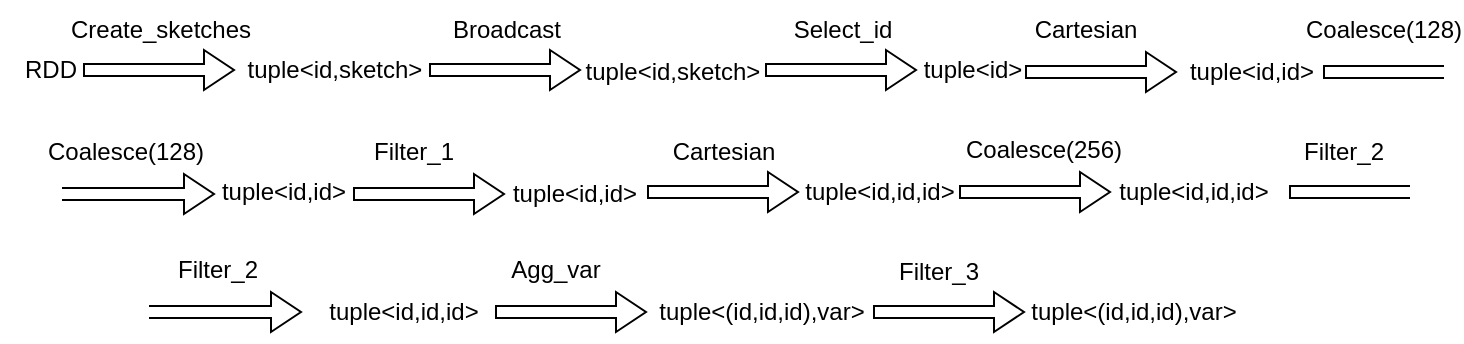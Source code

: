 <mxfile version="21.1.1" type="device">
  <diagram name="Page-1" id="I0y7xhpix4XiFEfHafqr">
    <mxGraphModel dx="2195" dy="669" grid="1" gridSize="10" guides="1" tooltips="1" connect="1" arrows="1" fold="1" page="1" pageScale="1" pageWidth="1169" pageHeight="827" math="0" shadow="0">
      <root>
        <mxCell id="0" />
        <mxCell id="1" parent="0" />
        <mxCell id="29aMk_raYZUdLWVY0Ce4-2" value="" style="shape=singleArrow;whiteSpace=wrap;html=1;" parent="1" vertex="1">
          <mxGeometry x="112" y="106" width="75" height="20" as="geometry" />
        </mxCell>
        <mxCell id="29aMk_raYZUdLWVY0Ce4-3" value="Cartesian" style="text;html=1;strokeColor=none;fillColor=none;align=center;verticalAlign=middle;whiteSpace=wrap;rounded=0;" parent="1" vertex="1">
          <mxGeometry x="112" y="80" width="60" height="30" as="geometry" />
        </mxCell>
        <mxCell id="29aMk_raYZUdLWVY0Ce4-4" value="tuple&amp;lt;id,id&amp;gt;" style="text;html=1;strokeColor=none;fillColor=none;align=center;verticalAlign=middle;whiteSpace=wrap;rounded=0;" parent="1" vertex="1">
          <mxGeometry x="190" y="101" width="70" height="30" as="geometry" />
        </mxCell>
        <mxCell id="29aMk_raYZUdLWVY0Ce4-6" value="Filter_1" style="text;html=1;strokeColor=none;fillColor=none;align=center;verticalAlign=middle;whiteSpace=wrap;rounded=0;" parent="1" vertex="1">
          <mxGeometry x="-224" y="141" width="60" height="30" as="geometry" />
        </mxCell>
        <mxCell id="29aMk_raYZUdLWVY0Ce4-7" value="tuple&amp;lt;id,id&amp;gt;" style="text;html=1;strokeColor=none;fillColor=none;align=center;verticalAlign=middle;whiteSpace=wrap;rounded=0;" parent="1" vertex="1">
          <mxGeometry x="-294" y="161" width="70" height="30" as="geometry" />
        </mxCell>
        <mxCell id="29aMk_raYZUdLWVY0Ce4-10" value="" style="shape=singleArrow;whiteSpace=wrap;html=1;" parent="1" vertex="1">
          <mxGeometry x="-224" y="167" width="75" height="20" as="geometry" />
        </mxCell>
        <mxCell id="29aMk_raYZUdLWVY0Ce4-11" value="Coalesce(128)" style="text;html=1;strokeColor=none;fillColor=none;align=center;verticalAlign=middle;whiteSpace=wrap;rounded=0;" parent="1" vertex="1">
          <mxGeometry x="261" y="80" width="60" height="30" as="geometry" />
        </mxCell>
        <mxCell id="29aMk_raYZUdLWVY0Ce4-14" value="tuple&amp;lt;id,id&amp;gt;" style="text;html=1;align=center;verticalAlign=middle;resizable=0;points=[];autosize=1;strokeColor=none;fillColor=none;" parent="1" vertex="1">
          <mxGeometry x="-159" y="162" width="90" height="30" as="geometry" />
        </mxCell>
        <mxCell id="29aMk_raYZUdLWVY0Ce4-16" value="Cartesian" style="text;html=1;strokeColor=none;fillColor=none;align=center;verticalAlign=middle;whiteSpace=wrap;rounded=0;" parent="1" vertex="1">
          <mxGeometry x="-69.5" y="141" width="60" height="30" as="geometry" />
        </mxCell>
        <mxCell id="29aMk_raYZUdLWVY0Ce4-18" value="tuple&amp;lt;id,id,id&amp;gt;" style="text;html=1;strokeColor=none;fillColor=none;align=center;verticalAlign=middle;whiteSpace=wrap;rounded=0;" parent="1" vertex="1">
          <mxGeometry x="4" y="161" width="70" height="30" as="geometry" />
        </mxCell>
        <mxCell id="29aMk_raYZUdLWVY0Ce4-20" value="Coalesce(256)" style="text;html=1;strokeColor=none;fillColor=none;align=center;verticalAlign=middle;whiteSpace=wrap;rounded=0;" parent="1" vertex="1">
          <mxGeometry x="90.5" y="140" width="60" height="30" as="geometry" />
        </mxCell>
        <mxCell id="29aMk_raYZUdLWVY0Ce4-21" value="tuple&amp;lt;id,id,id&amp;gt;" style="text;html=1;strokeColor=none;fillColor=none;align=center;verticalAlign=middle;whiteSpace=wrap;rounded=0;" parent="1" vertex="1">
          <mxGeometry x="161" y="161" width="70" height="30" as="geometry" />
        </mxCell>
        <mxCell id="29aMk_raYZUdLWVY0Ce4-23" value="" style="shape=singleArrow;whiteSpace=wrap;html=1;" parent="1" vertex="1">
          <mxGeometry x="-153" y="226" width="75" height="20" as="geometry" />
        </mxCell>
        <mxCell id="29aMk_raYZUdLWVY0Ce4-24" value="Agg_var" style="text;html=1;strokeColor=none;fillColor=none;align=center;verticalAlign=middle;whiteSpace=wrap;rounded=0;" parent="1" vertex="1">
          <mxGeometry x="-153" y="200" width="60" height="30" as="geometry" />
        </mxCell>
        <mxCell id="29aMk_raYZUdLWVY0Ce4-29" value="tuple&amp;lt;(id,id,id),var&amp;gt;" style="text;html=1;strokeColor=none;fillColor=none;align=center;verticalAlign=middle;whiteSpace=wrap;rounded=0;" parent="1" vertex="1">
          <mxGeometry x="-50" y="221" width="60" height="30" as="geometry" />
        </mxCell>
        <mxCell id="29aMk_raYZUdLWVY0Ce4-34" value="" style="shape=singleArrow;whiteSpace=wrap;html=1;allowArrows=1;" parent="1" vertex="1">
          <mxGeometry x="-325.5" y="226" width="75" height="20" as="geometry" />
        </mxCell>
        <mxCell id="29aMk_raYZUdLWVY0Ce4-38" value="" style="verticalLabelPosition=bottom;verticalAlign=top;html=1;shape=mxgraph.basic.rect;fillColor2=none;strokeWidth=1;size=20;indent=100;labelBorderColor=none;strokeColor=default;left=0;right=0;rotation=-180;" parent="1" vertex="1">
          <mxGeometry x="-326.5" y="233" width="60" height="6" as="geometry" />
        </mxCell>
        <mxCell id="k0cft0AC0BxCBgOVcBzi-5" value="" style="shape=singleArrow;whiteSpace=wrap;html=1;" parent="1" vertex="1">
          <mxGeometry x="36" y="226" width="75" height="20" as="geometry" />
        </mxCell>
        <mxCell id="k0cft0AC0BxCBgOVcBzi-6" value="Filter_3" style="text;html=1;align=center;verticalAlign=middle;resizable=0;points=[];autosize=1;strokeColor=none;fillColor=none;" parent="1" vertex="1">
          <mxGeometry x="38" y="201" width="60" height="30" as="geometry" />
        </mxCell>
        <mxCell id="k0cft0AC0BxCBgOVcBzi-9" value="" style="verticalLabelPosition=bottom;verticalAlign=top;html=1;shape=mxgraph.basic.rect;fillColor2=none;strokeWidth=1;size=20;indent=100;labelBorderColor=none;strokeColor=default;left=1;right=0;" parent="1" vertex="1">
          <mxGeometry x="261" y="113" width="60" height="6" as="geometry" />
        </mxCell>
        <mxCell id="d2s9STIImIGLifkmV2s1-9" value="tuple&amp;lt;id,id,id&amp;gt;" style="text;html=1;strokeColor=none;fillColor=none;align=center;verticalAlign=middle;whiteSpace=wrap;rounded=0;" parent="1" vertex="1">
          <mxGeometry x="-234.5" y="221" width="70" height="30" as="geometry" />
        </mxCell>
        <mxCell id="d2s9STIImIGLifkmV2s1-11" value="Filter_2" style="text;html=1;strokeColor=none;fillColor=none;align=center;verticalAlign=middle;whiteSpace=wrap;rounded=0;" parent="1" vertex="1">
          <mxGeometry x="-322.5" y="200" width="60" height="30" as="geometry" />
        </mxCell>
        <mxCell id="d2s9STIImIGLifkmV2s1-12" value="tuple&amp;lt;(id,id,id),var&amp;gt;" style="text;html=1;strokeColor=none;fillColor=none;align=center;verticalAlign=middle;whiteSpace=wrap;rounded=0;" parent="1" vertex="1">
          <mxGeometry x="135.5" y="221" width="60" height="30" as="geometry" />
        </mxCell>
        <mxCell id="L9zFPWd9sF9lke97eYOb-2" value="" style="shape=singleArrow;whiteSpace=wrap;html=1;" parent="1" vertex="1">
          <mxGeometry x="-18" y="105" width="75" height="20" as="geometry" />
        </mxCell>
        <mxCell id="L9zFPWd9sF9lke97eYOb-3" value="tuple&amp;lt;id&amp;gt;" style="text;html=1;align=center;verticalAlign=middle;resizable=0;points=[];autosize=1;strokeColor=none;fillColor=none;" parent="1" vertex="1">
          <mxGeometry x="50" y="100" width="70" height="30" as="geometry" />
        </mxCell>
        <mxCell id="L9zFPWd9sF9lke97eYOb-4" value="Select_id" style="text;html=1;align=center;verticalAlign=middle;resizable=0;points=[];autosize=1;strokeColor=none;fillColor=none;" parent="1" vertex="1">
          <mxGeometry x="-15.5" y="80" width="70" height="30" as="geometry" />
        </mxCell>
        <mxCell id="L9zFPWd9sF9lke97eYOb-5" value="" style="shape=singleArrow;whiteSpace=wrap;html=1;" parent="1" vertex="1">
          <mxGeometry x="-359" y="105" width="75" height="20" as="geometry" />
        </mxCell>
        <mxCell id="L9zFPWd9sF9lke97eYOb-6" value="RDD" style="text;html=1;align=center;verticalAlign=middle;resizable=0;points=[];autosize=1;strokeColor=none;fillColor=none;" parent="1" vertex="1">
          <mxGeometry x="-401" y="100" width="50" height="30" as="geometry" />
        </mxCell>
        <mxCell id="L9zFPWd9sF9lke97eYOb-7" value="Broadcast" style="text;html=1;align=center;verticalAlign=middle;resizable=0;points=[];autosize=1;strokeColor=none;fillColor=none;" parent="1" vertex="1">
          <mxGeometry x="-188.5" y="80" width="80" height="30" as="geometry" />
        </mxCell>
        <mxCell id="L9zFPWd9sF9lke97eYOb-8" value="" style="shape=singleArrow;whiteSpace=wrap;html=1;" parent="1" vertex="1">
          <mxGeometry x="-186" y="105" width="75" height="20" as="geometry" />
        </mxCell>
        <mxCell id="L9zFPWd9sF9lke97eYOb-9" value="tuple&amp;lt;id,sketch&amp;gt;" style="text;html=1;align=center;verticalAlign=middle;resizable=0;points=[];autosize=1;strokeColor=none;fillColor=none;" parent="1" vertex="1">
          <mxGeometry x="-289" y="100" width="110" height="30" as="geometry" />
        </mxCell>
        <mxCell id="L9zFPWd9sF9lke97eYOb-10" value="Create_sketches" style="text;html=1;align=center;verticalAlign=middle;resizable=0;points=[];autosize=1;strokeColor=none;fillColor=none;" parent="1" vertex="1">
          <mxGeometry x="-376.5" y="80" width="110" height="30" as="geometry" />
        </mxCell>
        <mxCell id="L9zFPWd9sF9lke97eYOb-11" value="tuple&amp;lt;id,sketch&amp;gt;" style="text;html=1;align=center;verticalAlign=middle;resizable=0;points=[];autosize=1;strokeColor=none;fillColor=none;" parent="1" vertex="1">
          <mxGeometry x="-120.5" y="101" width="110" height="30" as="geometry" />
        </mxCell>
        <mxCell id="L9zFPWd9sF9lke97eYOb-13" value="" style="shape=singleArrow;whiteSpace=wrap;html=1;" parent="1" vertex="1">
          <mxGeometry x="79" y="166" width="75" height="20" as="geometry" />
        </mxCell>
        <mxCell id="8mrWJp4Vo0APhboQ2OzM-1" value="" style="shape=singleArrow;whiteSpace=wrap;html=1;allowArrows=1;" vertex="1" parent="1">
          <mxGeometry x="-369" y="167" width="75" height="20" as="geometry" />
        </mxCell>
        <mxCell id="8mrWJp4Vo0APhboQ2OzM-2" value="" style="verticalLabelPosition=bottom;verticalAlign=top;html=1;shape=mxgraph.basic.rect;fillColor2=none;strokeWidth=1;size=20;indent=100;labelBorderColor=none;strokeColor=default;left=0;right=0;rotation=-180;" vertex="1" parent="1">
          <mxGeometry x="-370" y="174" width="60" height="6" as="geometry" />
        </mxCell>
        <mxCell id="8mrWJp4Vo0APhboQ2OzM-3" value="Coalesce(128)" style="text;html=1;strokeColor=none;fillColor=none;align=center;verticalAlign=middle;whiteSpace=wrap;rounded=0;" vertex="1" parent="1">
          <mxGeometry x="-368" y="141" width="60" height="30" as="geometry" />
        </mxCell>
        <mxCell id="8mrWJp4Vo0APhboQ2OzM-5" value="" style="shape=singleArrow;whiteSpace=wrap;html=1;" vertex="1" parent="1">
          <mxGeometry x="-77" y="166" width="75" height="20" as="geometry" />
        </mxCell>
        <mxCell id="8mrWJp4Vo0APhboQ2OzM-7" value="" style="verticalLabelPosition=bottom;verticalAlign=top;html=1;shape=mxgraph.basic.rect;fillColor2=none;strokeWidth=1;size=20;indent=100;labelBorderColor=none;strokeColor=default;left=1;right=0;" vertex="1" parent="1">
          <mxGeometry x="244" y="173" width="60" height="6" as="geometry" />
        </mxCell>
        <mxCell id="8mrWJp4Vo0APhboQ2OzM-8" value="Filter_2" style="text;html=1;strokeColor=none;fillColor=none;align=center;verticalAlign=middle;whiteSpace=wrap;rounded=0;" vertex="1" parent="1">
          <mxGeometry x="241" y="141" width="60" height="30" as="geometry" />
        </mxCell>
      </root>
    </mxGraphModel>
  </diagram>
</mxfile>
